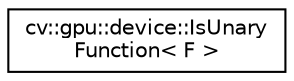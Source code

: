 digraph "Graphical Class Hierarchy"
{
 // LATEX_PDF_SIZE
  edge [fontname="Helvetica",fontsize="10",labelfontname="Helvetica",labelfontsize="10"];
  node [fontname="Helvetica",fontsize="10",shape=record];
  rankdir="LR";
  Node0 [label="cv::gpu::device::IsUnary\lFunction\< F \>",height=0.2,width=0.4,color="black", fillcolor="white", style="filled",URL="$structcv_1_1gpu_1_1device_1_1_is_unary_function.html",tooltip=" "];
}
